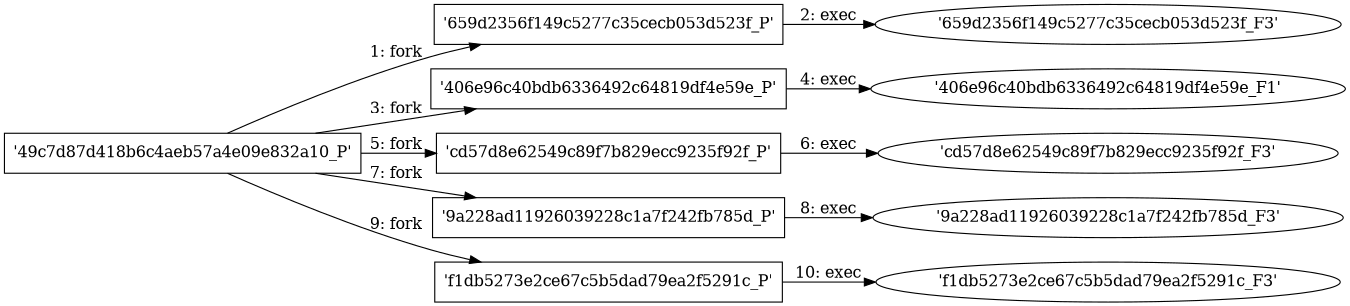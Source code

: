 digraph "D:\Learning\Paper\apt\基于CTI的攻击预警\Dataset\攻击图\ASGfromALLCTI\Threat Source newsletter (March 11, 2021) — Featuring new SolarWinds roundtable.dot" {
rankdir="LR"
size="9"
fixedsize="false"
splines="true"
nodesep=0.3
ranksep=0
fontsize=10
overlap="scalexy"
engine= "neato"
	"'49c7d87d418b6c4aeb57a4e09e832a10_P'" [node_type=Process shape=box]
	"'659d2356f149c5277c35cecb053d523f_P'" [node_type=Process shape=box]
	"'49c7d87d418b6c4aeb57a4e09e832a10_P'" -> "'659d2356f149c5277c35cecb053d523f_P'" [label="1: fork"]
	"'659d2356f149c5277c35cecb053d523f_P'" [node_type=Process shape=box]
	"'659d2356f149c5277c35cecb053d523f_F3'" [node_type=File shape=ellipse]
	"'659d2356f149c5277c35cecb053d523f_P'" -> "'659d2356f149c5277c35cecb053d523f_F3'" [label="2: exec"]
	"'49c7d87d418b6c4aeb57a4e09e832a10_P'" [node_type=Process shape=box]
	"'406e96c40bdb6336492c64819df4e59e_P'" [node_type=Process shape=box]
	"'49c7d87d418b6c4aeb57a4e09e832a10_P'" -> "'406e96c40bdb6336492c64819df4e59e_P'" [label="3: fork"]
	"'406e96c40bdb6336492c64819df4e59e_P'" [node_type=Process shape=box]
	"'406e96c40bdb6336492c64819df4e59e_F1'" [node_type=File shape=ellipse]
	"'406e96c40bdb6336492c64819df4e59e_P'" -> "'406e96c40bdb6336492c64819df4e59e_F1'" [label="4: exec"]
	"'49c7d87d418b6c4aeb57a4e09e832a10_P'" [node_type=Process shape=box]
	"'cd57d8e62549c89f7b829ecc9235f92f_P'" [node_type=Process shape=box]
	"'49c7d87d418b6c4aeb57a4e09e832a10_P'" -> "'cd57d8e62549c89f7b829ecc9235f92f_P'" [label="5: fork"]
	"'cd57d8e62549c89f7b829ecc9235f92f_P'" [node_type=Process shape=box]
	"'cd57d8e62549c89f7b829ecc9235f92f_F3'" [node_type=File shape=ellipse]
	"'cd57d8e62549c89f7b829ecc9235f92f_P'" -> "'cd57d8e62549c89f7b829ecc9235f92f_F3'" [label="6: exec"]
	"'49c7d87d418b6c4aeb57a4e09e832a10_P'" [node_type=Process shape=box]
	"'9a228ad11926039228c1a7f242fb785d_P'" [node_type=Process shape=box]
	"'49c7d87d418b6c4aeb57a4e09e832a10_P'" -> "'9a228ad11926039228c1a7f242fb785d_P'" [label="7: fork"]
	"'9a228ad11926039228c1a7f242fb785d_P'" [node_type=Process shape=box]
	"'9a228ad11926039228c1a7f242fb785d_F3'" [node_type=File shape=ellipse]
	"'9a228ad11926039228c1a7f242fb785d_P'" -> "'9a228ad11926039228c1a7f242fb785d_F3'" [label="8: exec"]
	"'49c7d87d418b6c4aeb57a4e09e832a10_P'" [node_type=Process shape=box]
	"'f1db5273e2ce67c5b5dad79ea2f5291c_P'" [node_type=Process shape=box]
	"'49c7d87d418b6c4aeb57a4e09e832a10_P'" -> "'f1db5273e2ce67c5b5dad79ea2f5291c_P'" [label="9: fork"]
	"'f1db5273e2ce67c5b5dad79ea2f5291c_P'" [node_type=Process shape=box]
	"'f1db5273e2ce67c5b5dad79ea2f5291c_F3'" [node_type=File shape=ellipse]
	"'f1db5273e2ce67c5b5dad79ea2f5291c_P'" -> "'f1db5273e2ce67c5b5dad79ea2f5291c_F3'" [label="10: exec"]
}

